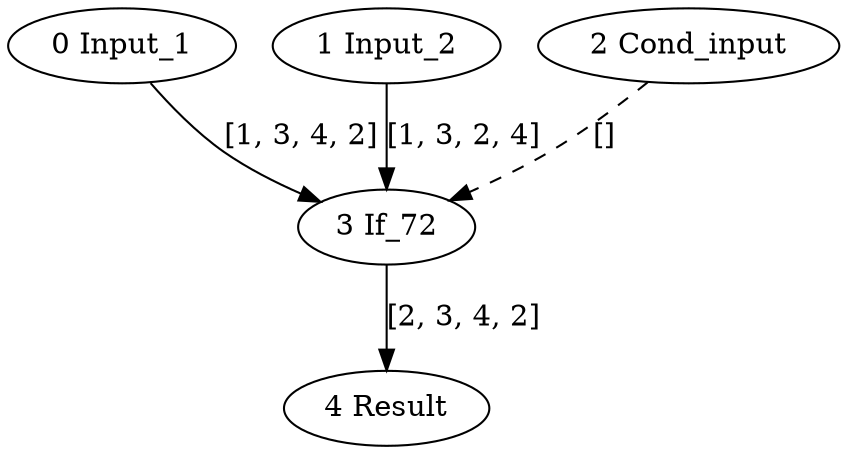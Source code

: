 strict digraph  {
"0 Input_1" [id=0, type=Parameter];
"1 Input_2" [id=1, type=Parameter];
"2 Cond_input" [id=2, type=Parameter];
"3 If_72" [id=3, type=If];
"4 Result" [id=4, type=Result];
"0 Input_1" -> "3 If_72"  [label="[1, 3, 4, 2]", style=solid];
"1 Input_2" -> "3 If_72"  [label="[1, 3, 2, 4]", style=solid];
"2 Cond_input" -> "3 If_72"  [label="[]", style=dashed];
"3 If_72" -> "4 Result"  [label="[2, 3, 4, 2]", style=solid];
}
